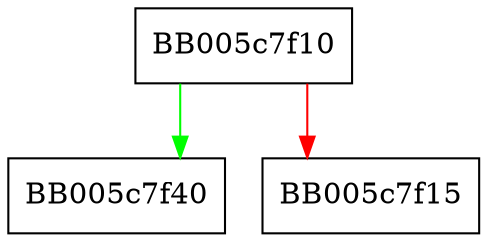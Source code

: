 digraph EVP_KDF_is_a {
  node [shape="box"];
  graph [splines=ortho];
  BB005c7f10 -> BB005c7f40 [color="green"];
  BB005c7f10 -> BB005c7f15 [color="red"];
}